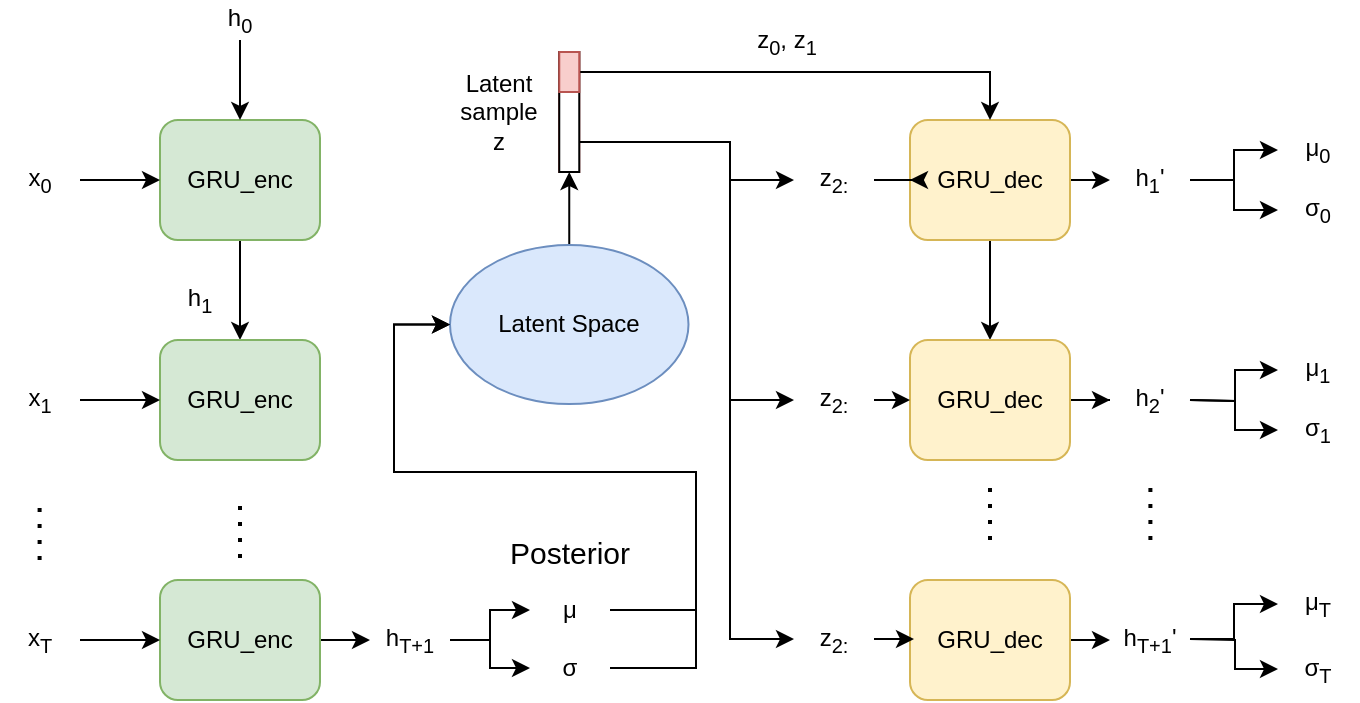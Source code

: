 <mxfile version="14.6.7" type="device"><diagram id="DZ8NXuXy_GfrIPUwnaeM" name="Page-1"><mxGraphModel dx="1185" dy="616" grid="1" gridSize="10" guides="1" tooltips="1" connect="1" arrows="1" fold="1" page="1" pageScale="1" pageWidth="1169" pageHeight="827" math="0" shadow="0"><root><mxCell id="0"/><mxCell id="1" parent="0"/><mxCell id="oNLBXndo9JrF9wz1wPDk-12" value="" style="edgeStyle=orthogonalEdgeStyle;rounded=0;orthogonalLoop=1;jettySize=auto;html=1;" parent="1" source="oNLBXndo9JrF9wz1wPDk-1" target="oNLBXndo9JrF9wz1wPDk-2" edge="1"><mxGeometry relative="1" as="geometry"/></mxCell><mxCell id="oNLBXndo9JrF9wz1wPDk-1" value="GRU_enc" style="rounded=1;whiteSpace=wrap;html=1;fillColor=#d5e8d4;strokeColor=#82b366;" parent="1" vertex="1"><mxGeometry x="325" y="298" width="80" height="60" as="geometry"/></mxCell><mxCell id="oNLBXndo9JrF9wz1wPDk-2" value="GRU_enc" style="rounded=1;whiteSpace=wrap;html=1;fillColor=#d5e8d4;strokeColor=#82b366;" parent="1" vertex="1"><mxGeometry x="325" y="408" width="80" height="60" as="geometry"/></mxCell><mxCell id="oNLBXndo9JrF9wz1wPDk-87" value="" style="edgeStyle=orthogonalEdgeStyle;rounded=0;orthogonalLoop=1;jettySize=auto;html=1;" parent="1" source="oNLBXndo9JrF9wz1wPDk-3" target="oNLBXndo9JrF9wz1wPDk-21" edge="1"><mxGeometry relative="1" as="geometry"/></mxCell><mxCell id="oNLBXndo9JrF9wz1wPDk-3" value="GRU_enc" style="rounded=1;whiteSpace=wrap;html=1;fillColor=#d5e8d4;strokeColor=#82b366;" parent="1" vertex="1"><mxGeometry x="325" y="528" width="80" height="60" as="geometry"/></mxCell><mxCell id="oNLBXndo9JrF9wz1wPDk-6" value="" style="edgeStyle=orthogonalEdgeStyle;rounded=0;orthogonalLoop=1;jettySize=auto;html=1;" parent="1" source="oNLBXndo9JrF9wz1wPDk-5" target="oNLBXndo9JrF9wz1wPDk-1" edge="1"><mxGeometry relative="1" as="geometry"/></mxCell><mxCell id="oNLBXndo9JrF9wz1wPDk-5" value="x&lt;sub&gt;0&lt;/sub&gt;" style="text;html=1;strokeColor=none;fillColor=none;align=center;verticalAlign=middle;whiteSpace=wrap;rounded=0;" parent="1" vertex="1"><mxGeometry x="245" y="318" width="40" height="20" as="geometry"/></mxCell><mxCell id="oNLBXndo9JrF9wz1wPDk-7" value="" style="edgeStyle=orthogonalEdgeStyle;rounded=0;orthogonalLoop=1;jettySize=auto;html=1;" parent="1" source="oNLBXndo9JrF9wz1wPDk-8" edge="1"><mxGeometry relative="1" as="geometry"><mxPoint x="325" y="438" as="targetPoint"/></mxGeometry></mxCell><mxCell id="oNLBXndo9JrF9wz1wPDk-8" value="x&lt;sub&gt;1&lt;/sub&gt;" style="text;html=1;strokeColor=none;fillColor=none;align=center;verticalAlign=middle;whiteSpace=wrap;rounded=0;" parent="1" vertex="1"><mxGeometry x="245" y="428" width="40" height="20" as="geometry"/></mxCell><mxCell id="oNLBXndo9JrF9wz1wPDk-9" value="" style="edgeStyle=orthogonalEdgeStyle;rounded=0;orthogonalLoop=1;jettySize=auto;html=1;" parent="1" source="oNLBXndo9JrF9wz1wPDk-10" edge="1"><mxGeometry relative="1" as="geometry"><mxPoint x="325" y="558" as="targetPoint"/></mxGeometry></mxCell><mxCell id="oNLBXndo9JrF9wz1wPDk-10" value="x&lt;sub&gt;T&lt;/sub&gt;" style="text;html=1;strokeColor=none;fillColor=none;align=center;verticalAlign=middle;whiteSpace=wrap;rounded=0;" parent="1" vertex="1"><mxGeometry x="245" y="548" width="40" height="20" as="geometry"/></mxCell><mxCell id="oNLBXndo9JrF9wz1wPDk-15" value="" style="edgeStyle=orthogonalEdgeStyle;rounded=0;orthogonalLoop=1;jettySize=auto;html=1;" parent="1" source="oNLBXndo9JrF9wz1wPDk-14" target="oNLBXndo9JrF9wz1wPDk-1" edge="1"><mxGeometry relative="1" as="geometry"/></mxCell><mxCell id="oNLBXndo9JrF9wz1wPDk-14" value="h&lt;sub&gt;0&lt;/sub&gt;" style="text;html=1;strokeColor=none;fillColor=none;align=center;verticalAlign=middle;whiteSpace=wrap;rounded=0;" parent="1" vertex="1"><mxGeometry x="345" y="238" width="40" height="20" as="geometry"/></mxCell><mxCell id="oNLBXndo9JrF9wz1wPDk-16" value="h&lt;sub&gt;1&lt;/sub&gt;" style="text;html=1;strokeColor=none;fillColor=none;align=center;verticalAlign=middle;whiteSpace=wrap;rounded=0;" parent="1" vertex="1"><mxGeometry x="325" y="378" width="40" height="20" as="geometry"/></mxCell><mxCell id="oNLBXndo9JrF9wz1wPDk-17" value="" style="endArrow=none;dashed=1;html=1;dashPattern=1 3;strokeWidth=2;" parent="1" edge="1"><mxGeometry width="50" height="50" relative="1" as="geometry"><mxPoint x="365" y="517" as="sourcePoint"/><mxPoint x="365" y="487" as="targetPoint"/></mxGeometry></mxCell><mxCell id="ERfAPKb96oPd7G-WMoMk-125" style="edgeStyle=orthogonalEdgeStyle;rounded=0;orthogonalLoop=1;jettySize=auto;html=1;exitX=0.5;exitY=0;exitDx=0;exitDy=0;entryX=0.5;entryY=1;entryDx=0;entryDy=0;" edge="1" parent="1" source="oNLBXndo9JrF9wz1wPDk-18" target="ERfAPKb96oPd7G-WMoMk-123"><mxGeometry relative="1" as="geometry"/></mxCell><mxCell id="oNLBXndo9JrF9wz1wPDk-18" value="Latent Space" style="ellipse;whiteSpace=wrap;html=1;fillColor=#dae8fc;strokeColor=#6c8ebf;" parent="1" vertex="1"><mxGeometry x="470" y="360.5" width="119.25" height="79.5" as="geometry"/></mxCell><mxCell id="oNLBXndo9JrF9wz1wPDk-20" value="" style="endArrow=none;dashed=1;html=1;dashPattern=1 3;strokeWidth=2;" parent="1" edge="1"><mxGeometry width="50" height="50" relative="1" as="geometry"><mxPoint x="264.8" y="518" as="sourcePoint"/><mxPoint x="264.8" y="488" as="targetPoint"/></mxGeometry></mxCell><mxCell id="oNLBXndo9JrF9wz1wPDk-90" style="edgeStyle=orthogonalEdgeStyle;rounded=0;orthogonalLoop=1;jettySize=auto;html=1;entryX=0;entryY=0.5;entryDx=0;entryDy=0;" parent="1" source="oNLBXndo9JrF9wz1wPDk-21" target="oNLBXndo9JrF9wz1wPDk-88" edge="1"><mxGeometry relative="1" as="geometry"/></mxCell><mxCell id="oNLBXndo9JrF9wz1wPDk-91" style="edgeStyle=orthogonalEdgeStyle;rounded=0;orthogonalLoop=1;jettySize=auto;html=1;exitX=1;exitY=0.5;exitDx=0;exitDy=0;entryX=0;entryY=0.5;entryDx=0;entryDy=0;" parent="1" source="oNLBXndo9JrF9wz1wPDk-21" target="oNLBXndo9JrF9wz1wPDk-89" edge="1"><mxGeometry relative="1" as="geometry"/></mxCell><mxCell id="oNLBXndo9JrF9wz1wPDk-21" value="h&lt;sub&gt;T+1&lt;/sub&gt;" style="text;html=1;strokeColor=none;fillColor=none;align=center;verticalAlign=middle;whiteSpace=wrap;rounded=0;" parent="1" vertex="1"><mxGeometry x="430" y="548" width="40" height="20" as="geometry"/></mxCell><mxCell id="ERfAPKb96oPd7G-WMoMk-48" style="edgeStyle=orthogonalEdgeStyle;rounded=0;orthogonalLoop=1;jettySize=auto;html=1;exitX=1;exitY=0.5;exitDx=0;exitDy=0;entryX=0;entryY=0.5;entryDx=0;entryDy=0;" edge="1" parent="1" source="oNLBXndo9JrF9wz1wPDk-88" target="oNLBXndo9JrF9wz1wPDk-18"><mxGeometry relative="1" as="geometry"><Array as="points"><mxPoint x="593" y="543"/><mxPoint x="593" y="474"/><mxPoint x="442" y="474"/><mxPoint x="442" y="400"/></Array></mxGeometry></mxCell><mxCell id="oNLBXndo9JrF9wz1wPDk-88" value="μ" style="text;html=1;strokeColor=none;fillColor=none;align=center;verticalAlign=middle;whiteSpace=wrap;rounded=0;" parent="1" vertex="1"><mxGeometry x="510" y="533" width="40" height="20" as="geometry"/></mxCell><mxCell id="ERfAPKb96oPd7G-WMoMk-49" style="edgeStyle=orthogonalEdgeStyle;rounded=0;orthogonalLoop=1;jettySize=auto;html=1;exitX=1;exitY=0.5;exitDx=0;exitDy=0;entryX=0;entryY=0.5;entryDx=0;entryDy=0;" edge="1" parent="1" source="oNLBXndo9JrF9wz1wPDk-89" target="oNLBXndo9JrF9wz1wPDk-18"><mxGeometry relative="1" as="geometry"><Array as="points"><mxPoint x="593" y="572"/><mxPoint x="593" y="474"/><mxPoint x="442" y="474"/><mxPoint x="442" y="400"/></Array></mxGeometry></mxCell><mxCell id="oNLBXndo9JrF9wz1wPDk-89" value="σ" style="text;html=1;strokeColor=none;fillColor=none;align=center;verticalAlign=middle;whiteSpace=wrap;rounded=0;" parent="1" vertex="1"><mxGeometry x="510" y="562" width="40" height="20" as="geometry"/></mxCell><mxCell id="oNLBXndo9JrF9wz1wPDk-95" value="&lt;font style=&quot;font-size: 15px&quot;&gt;Posterior&lt;/font&gt;" style="text;html=1;strokeColor=none;fillColor=none;align=center;verticalAlign=middle;whiteSpace=wrap;rounded=0;" parent="1" vertex="1"><mxGeometry x="510" y="504" width="40" height="20" as="geometry"/></mxCell><mxCell id="ERfAPKb96oPd7G-WMoMk-57" value="z&lt;sub&gt;0&lt;/sub&gt;, z&lt;sub&gt;1&lt;/sub&gt;" style="text;html=1;align=center;verticalAlign=middle;resizable=0;points=[];autosize=1;strokeColor=none;" vertex="1" parent="1"><mxGeometry x="613" y="249" width="50" height="20" as="geometry"/></mxCell><mxCell id="ERfAPKb96oPd7G-WMoMk-146" style="edgeStyle=orthogonalEdgeStyle;rounded=0;orthogonalLoop=1;jettySize=auto;html=1;exitX=1;exitY=0.5;exitDx=0;exitDy=0;entryX=0;entryY=0.5;entryDx=0;entryDy=0;" edge="1" parent="1" source="ERfAPKb96oPd7G-WMoMk-60" target="ERfAPKb96oPd7G-WMoMk-132"><mxGeometry relative="1" as="geometry"/></mxCell><mxCell id="ERfAPKb96oPd7G-WMoMk-161" style="edgeStyle=orthogonalEdgeStyle;rounded=0;orthogonalLoop=1;jettySize=auto;html=1;exitX=0.5;exitY=1;exitDx=0;exitDy=0;entryX=0.5;entryY=0;entryDx=0;entryDy=0;" edge="1" parent="1" source="ERfAPKb96oPd7G-WMoMk-60" target="ERfAPKb96oPd7G-WMoMk-61"><mxGeometry relative="1" as="geometry"/></mxCell><mxCell id="ERfAPKb96oPd7G-WMoMk-60" value="GRU_dec" style="rounded=1;whiteSpace=wrap;html=1;fillColor=#fff2cc;strokeColor=#d6b656;" vertex="1" parent="1"><mxGeometry x="700" y="298" width="80" height="60" as="geometry"/></mxCell><mxCell id="ERfAPKb96oPd7G-WMoMk-147" value="" style="edgeStyle=orthogonalEdgeStyle;rounded=0;orthogonalLoop=1;jettySize=auto;html=1;" edge="1" parent="1" source="ERfAPKb96oPd7G-WMoMk-61" target="ERfAPKb96oPd7G-WMoMk-133"><mxGeometry relative="1" as="geometry"/></mxCell><mxCell id="ERfAPKb96oPd7G-WMoMk-61" value="GRU_dec" style="rounded=1;whiteSpace=wrap;html=1;fillColor=#fff2cc;strokeColor=#d6b656;" vertex="1" parent="1"><mxGeometry x="700" y="408" width="80" height="60" as="geometry"/></mxCell><mxCell id="ERfAPKb96oPd7G-WMoMk-148" value="" style="edgeStyle=orthogonalEdgeStyle;rounded=0;orthogonalLoop=1;jettySize=auto;html=1;" edge="1" parent="1" source="ERfAPKb96oPd7G-WMoMk-62" target="ERfAPKb96oPd7G-WMoMk-134"><mxGeometry relative="1" as="geometry"/></mxCell><mxCell id="ERfAPKb96oPd7G-WMoMk-62" value="GRU_dec" style="rounded=1;whiteSpace=wrap;html=1;fillColor=#fff2cc;strokeColor=#d6b656;" vertex="1" parent="1"><mxGeometry x="700" y="528" width="80" height="60" as="geometry"/></mxCell><mxCell id="ERfAPKb96oPd7G-WMoMk-63" value="" style="edgeStyle=orthogonalEdgeStyle;rounded=0;orthogonalLoop=1;jettySize=auto;html=1;" edge="1" parent="1" source="ERfAPKb96oPd7G-WMoMk-64"><mxGeometry relative="1" as="geometry"><mxPoint x="700" y="328" as="targetPoint"/></mxGeometry></mxCell><mxCell id="ERfAPKb96oPd7G-WMoMk-64" value="z&lt;sub&gt;2:&lt;/sub&gt;" style="text;html=1;strokeColor=none;fillColor=none;align=center;verticalAlign=middle;whiteSpace=wrap;rounded=0;" vertex="1" parent="1"><mxGeometry x="642" y="318" width="40" height="20" as="geometry"/></mxCell><mxCell id="ERfAPKb96oPd7G-WMoMk-101" value="" style="endArrow=none;dashed=1;html=1;dashPattern=1 3;strokeWidth=2;" edge="1" parent="1"><mxGeometry width="50" height="50" relative="1" as="geometry"><mxPoint x="740" y="508" as="sourcePoint"/><mxPoint x="740" y="478" as="targetPoint"/></mxGeometry></mxCell><mxCell id="ERfAPKb96oPd7G-WMoMk-116" value="&lt;div&gt;Latent &lt;br&gt;&lt;/div&gt;&lt;div&gt;sample&lt;/div&gt;&lt;div&gt;z&lt;br&gt;&lt;/div&gt;" style="text;html=1;align=center;verticalAlign=middle;resizable=0;points=[];autosize=1;strokeColor=none;" vertex="1" parent="1"><mxGeometry x="469" y="269" width="50" height="50" as="geometry"/></mxCell><mxCell id="ERfAPKb96oPd7G-WMoMk-124" value="" style="group;fillColor=#f8cecc;strokeColor=#b85450;container=0;" vertex="1" connectable="0" parent="1"><mxGeometry x="524.63" y="264" width="10" height="60" as="geometry"/></mxCell><mxCell id="ERfAPKb96oPd7G-WMoMk-156" style="edgeStyle=orthogonalEdgeStyle;rounded=0;orthogonalLoop=1;jettySize=auto;html=1;exitX=1;exitY=0.75;exitDx=0;exitDy=0;entryX=0;entryY=0.5;entryDx=0;entryDy=0;" edge="1" parent="1" source="ERfAPKb96oPd7G-WMoMk-123" target="ERfAPKb96oPd7G-WMoMk-64"><mxGeometry relative="1" as="geometry"><Array as="points"><mxPoint x="610" y="309"/><mxPoint x="610" y="328"/></Array></mxGeometry></mxCell><mxCell id="ERfAPKb96oPd7G-WMoMk-158" style="edgeStyle=orthogonalEdgeStyle;rounded=0;orthogonalLoop=1;jettySize=auto;html=1;exitX=1;exitY=0.75;exitDx=0;exitDy=0;entryX=0;entryY=0.5;entryDx=0;entryDy=0;" edge="1" parent="1" source="ERfAPKb96oPd7G-WMoMk-123" target="ERfAPKb96oPd7G-WMoMk-151"><mxGeometry relative="1" as="geometry"><Array as="points"><mxPoint x="610" y="309"/><mxPoint x="610" y="558"/></Array></mxGeometry></mxCell><mxCell id="ERfAPKb96oPd7G-WMoMk-164" style="edgeStyle=orthogonalEdgeStyle;rounded=0;orthogonalLoop=1;jettySize=auto;html=1;exitX=1;exitY=0.75;exitDx=0;exitDy=0;entryX=0;entryY=0.5;entryDx=0;entryDy=0;" edge="1" parent="1" source="ERfAPKb96oPd7G-WMoMk-123" target="ERfAPKb96oPd7G-WMoMk-150"><mxGeometry relative="1" as="geometry"><Array as="points"><mxPoint x="610" y="309"/><mxPoint x="610" y="438"/></Array></mxGeometry></mxCell><mxCell id="ERfAPKb96oPd7G-WMoMk-123" value="" style="rounded=0;whiteSpace=wrap;html=1;" vertex="1" parent="1"><mxGeometry x="524.63" y="264" width="10" height="60" as="geometry"/></mxCell><mxCell id="ERfAPKb96oPd7G-WMoMk-155" style="edgeStyle=orthogonalEdgeStyle;rounded=0;orthogonalLoop=1;jettySize=auto;html=1;exitX=1;exitY=0.5;exitDx=0;exitDy=0;entryX=0.5;entryY=0;entryDx=0;entryDy=0;" edge="1" parent="1" source="ERfAPKb96oPd7G-WMoMk-120" target="ERfAPKb96oPd7G-WMoMk-60"><mxGeometry relative="1" as="geometry"/></mxCell><mxCell id="ERfAPKb96oPd7G-WMoMk-120" value="" style="rounded=0;whiteSpace=wrap;html=1;fillColor=#f8cecc;strokeColor=#b85450;" vertex="1" parent="1"><mxGeometry x="524.63" y="264" width="10" height="20" as="geometry"/></mxCell><mxCell id="ERfAPKb96oPd7G-WMoMk-130" style="edgeStyle=orthogonalEdgeStyle;rounded=0;orthogonalLoop=1;jettySize=auto;html=1;entryX=0;entryY=0.5;entryDx=0;entryDy=0;" edge="1" parent="1" source="ERfAPKb96oPd7G-WMoMk-132" target="ERfAPKb96oPd7G-WMoMk-136"><mxGeometry relative="1" as="geometry"/></mxCell><mxCell id="ERfAPKb96oPd7G-WMoMk-131" style="edgeStyle=orthogonalEdgeStyle;rounded=0;orthogonalLoop=1;jettySize=auto;html=1;entryX=0;entryY=0.5;entryDx=0;entryDy=0;" edge="1" parent="1" source="ERfAPKb96oPd7G-WMoMk-132" target="ERfAPKb96oPd7G-WMoMk-137"><mxGeometry relative="1" as="geometry"/></mxCell><mxCell id="ERfAPKb96oPd7G-WMoMk-132" value="h&lt;sub&gt;1&lt;/sub&gt;'" style="text;html=1;strokeColor=none;fillColor=none;align=center;verticalAlign=middle;whiteSpace=wrap;rounded=0;" vertex="1" parent="1"><mxGeometry x="800" y="318" width="40" height="20" as="geometry"/></mxCell><mxCell id="ERfAPKb96oPd7G-WMoMk-133" value="h&lt;sub&gt;2&lt;/sub&gt;'" style="text;html=1;strokeColor=none;fillColor=none;align=center;verticalAlign=middle;whiteSpace=wrap;rounded=0;" vertex="1" parent="1"><mxGeometry x="800" y="428" width="40" height="20" as="geometry"/></mxCell><mxCell id="ERfAPKb96oPd7G-WMoMk-149" style="edgeStyle=orthogonalEdgeStyle;rounded=0;orthogonalLoop=1;jettySize=auto;html=1;exitX=1;exitY=0.5;exitDx=0;exitDy=0;entryX=0;entryY=0.5;entryDx=0;entryDy=0;" edge="1" parent="1" source="ERfAPKb96oPd7G-WMoMk-134" target="ERfAPKb96oPd7G-WMoMk-144"><mxGeometry relative="1" as="geometry"/></mxCell><mxCell id="ERfAPKb96oPd7G-WMoMk-134" value="h&lt;sub&gt;T+1&lt;/sub&gt;'" style="text;html=1;strokeColor=none;fillColor=none;align=center;verticalAlign=middle;whiteSpace=wrap;rounded=0;" vertex="1" parent="1"><mxGeometry x="800" y="547.5" width="40" height="20" as="geometry"/></mxCell><mxCell id="ERfAPKb96oPd7G-WMoMk-135" value="" style="endArrow=none;dashed=1;html=1;dashPattern=1 3;strokeWidth=2;" edge="1" parent="1"><mxGeometry width="50" height="50" relative="1" as="geometry"><mxPoint x="820.2" y="508" as="sourcePoint"/><mxPoint x="820.2" y="478" as="targetPoint"/></mxGeometry></mxCell><mxCell id="ERfAPKb96oPd7G-WMoMk-136" value="μ&lt;sub&gt;0&lt;/sub&gt;" style="text;html=1;strokeColor=none;fillColor=none;align=center;verticalAlign=middle;whiteSpace=wrap;rounded=0;" vertex="1" parent="1"><mxGeometry x="884" y="303" width="40" height="20" as="geometry"/></mxCell><mxCell id="ERfAPKb96oPd7G-WMoMk-137" value="σ&lt;sub&gt;0&lt;/sub&gt;" style="text;html=1;strokeColor=none;fillColor=none;align=center;verticalAlign=middle;whiteSpace=wrap;rounded=0;" vertex="1" parent="1"><mxGeometry x="884" y="333" width="40" height="20" as="geometry"/></mxCell><mxCell id="ERfAPKb96oPd7G-WMoMk-138" style="edgeStyle=orthogonalEdgeStyle;rounded=0;orthogonalLoop=1;jettySize=auto;html=1;entryX=0;entryY=0.5;entryDx=0;entryDy=0;" edge="1" parent="1" target="ERfAPKb96oPd7G-WMoMk-140"><mxGeometry relative="1" as="geometry"><mxPoint x="840" y="438.034" as="sourcePoint"/></mxGeometry></mxCell><mxCell id="ERfAPKb96oPd7G-WMoMk-139" style="edgeStyle=orthogonalEdgeStyle;rounded=0;orthogonalLoop=1;jettySize=auto;html=1;entryX=0;entryY=0.5;entryDx=0;entryDy=0;" edge="1" parent="1" target="ERfAPKb96oPd7G-WMoMk-141"><mxGeometry relative="1" as="geometry"><mxPoint x="840" y="438.034" as="sourcePoint"/></mxGeometry></mxCell><mxCell id="ERfAPKb96oPd7G-WMoMk-140" value="μ&lt;sub&gt;1&lt;/sub&gt;" style="text;html=1;strokeColor=none;fillColor=none;align=center;verticalAlign=middle;whiteSpace=wrap;rounded=0;" vertex="1" parent="1"><mxGeometry x="884" y="413" width="40" height="20" as="geometry"/></mxCell><mxCell id="ERfAPKb96oPd7G-WMoMk-141" value="σ&lt;sub&gt;1&lt;/sub&gt;" style="text;html=1;strokeColor=none;fillColor=none;align=center;verticalAlign=middle;whiteSpace=wrap;rounded=0;" vertex="1" parent="1"><mxGeometry x="884" y="443" width="40" height="20" as="geometry"/></mxCell><mxCell id="ERfAPKb96oPd7G-WMoMk-143" style="edgeStyle=orthogonalEdgeStyle;rounded=0;orthogonalLoop=1;jettySize=auto;html=1;entryX=0;entryY=0.5;entryDx=0;entryDy=0;" edge="1" parent="1" target="ERfAPKb96oPd7G-WMoMk-145"><mxGeometry relative="1" as="geometry"><mxPoint x="840" y="557.534" as="sourcePoint"/></mxGeometry></mxCell><mxCell id="ERfAPKb96oPd7G-WMoMk-144" value="μ&lt;sub&gt;T&lt;/sub&gt;" style="text;html=1;strokeColor=none;fillColor=none;align=center;verticalAlign=middle;whiteSpace=wrap;rounded=0;" vertex="1" parent="1"><mxGeometry x="884" y="530" width="40" height="20" as="geometry"/></mxCell><mxCell id="ERfAPKb96oPd7G-WMoMk-145" value="&lt;div&gt;σ&lt;sub&gt;T&lt;/sub&gt;&lt;/div&gt;" style="text;html=1;strokeColor=none;fillColor=none;align=center;verticalAlign=middle;whiteSpace=wrap;rounded=0;" vertex="1" parent="1"><mxGeometry x="884" y="562.5" width="40" height="20" as="geometry"/></mxCell><mxCell id="ERfAPKb96oPd7G-WMoMk-154" style="edgeStyle=orthogonalEdgeStyle;rounded=0;orthogonalLoop=1;jettySize=auto;html=1;exitX=1;exitY=0.5;exitDx=0;exitDy=0;entryX=0;entryY=0.5;entryDx=0;entryDy=0;" edge="1" parent="1" source="ERfAPKb96oPd7G-WMoMk-150" target="ERfAPKb96oPd7G-WMoMk-61"><mxGeometry relative="1" as="geometry"/></mxCell><mxCell id="ERfAPKb96oPd7G-WMoMk-150" value="z&lt;sub&gt;2:&lt;/sub&gt;" style="text;html=1;strokeColor=none;fillColor=none;align=center;verticalAlign=middle;whiteSpace=wrap;rounded=0;" vertex="1" parent="1"><mxGeometry x="642" y="428" width="40" height="20" as="geometry"/></mxCell><mxCell id="ERfAPKb96oPd7G-WMoMk-152" value="" style="edgeStyle=orthogonalEdgeStyle;rounded=0;orthogonalLoop=1;jettySize=auto;html=1;" edge="1" parent="1" source="ERfAPKb96oPd7G-WMoMk-151" target="ERfAPKb96oPd7G-WMoMk-62"><mxGeometry relative="1" as="geometry"/></mxCell><mxCell id="ERfAPKb96oPd7G-WMoMk-151" value="z&lt;sub&gt;2:&lt;/sub&gt;" style="text;html=1;strokeColor=none;fillColor=none;align=center;verticalAlign=middle;whiteSpace=wrap;rounded=0;" vertex="1" parent="1"><mxGeometry x="642" y="547.5" width="40" height="20" as="geometry"/></mxCell></root></mxGraphModel></diagram></mxfile>
